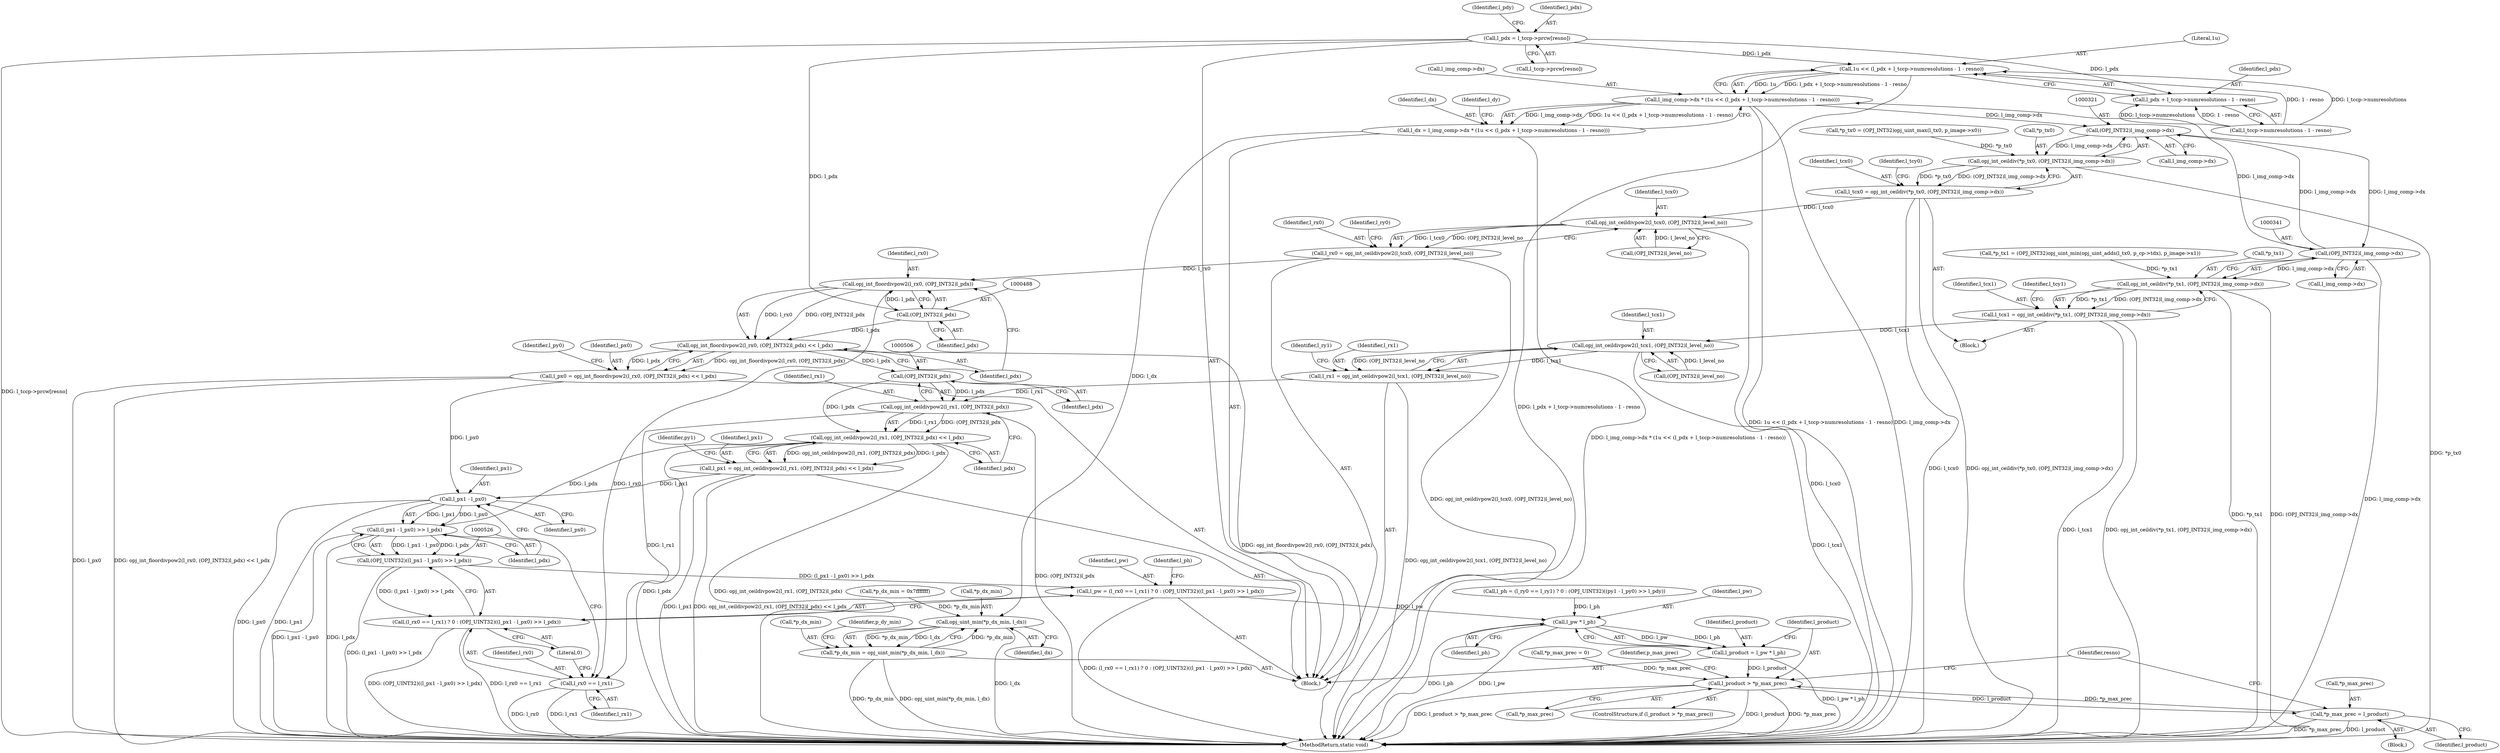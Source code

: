 digraph "0_openjpeg_c58df149900df862806d0e892859b41115875845@array" {
"1000383" [label="(Call,l_pdx = l_tccp->prcw[resno])"];
"1000403" [label="(Call,1u << (l_pdx + l_tccp->numresolutions - 1 - resno))"];
"1000399" [label="(Call,l_img_comp->dx * (1u << (l_pdx + l_tccp->numresolutions - 1 - resno)))"];
"1000320" [label="(Call,(OPJ_INT32)l_img_comp->dx)"];
"1000317" [label="(Call,opj_int_ceildiv(*p_tx0, (OPJ_INT32)l_img_comp->dx))"];
"1000315" [label="(Call,l_tcx0 = opj_int_ceildiv(*p_tx0, (OPJ_INT32)l_img_comp->dx))"];
"1000456" [label="(Call,opj_int_ceildivpow2(l_tcx0, (OPJ_INT32)l_level_no))"];
"1000454" [label="(Call,l_rx0 = opj_int_ceildivpow2(l_tcx0, (OPJ_INT32)l_level_no))"];
"1000485" [label="(Call,opj_int_floordivpow2(l_rx0, (OPJ_INT32)l_pdx))"];
"1000484" [label="(Call,opj_int_floordivpow2(l_rx0, (OPJ_INT32)l_pdx) << l_pdx)"];
"1000482" [label="(Call,l_px0 = opj_int_floordivpow2(l_rx0, (OPJ_INT32)l_pdx) << l_pdx)"];
"1000528" [label="(Call,l_px1 - l_px0)"];
"1000527" [label="(Call,(l_px1 - l_px0) >> l_pdx)"];
"1000525" [label="(Call,(OPJ_UINT32)((l_px1 - l_px0) >> l_pdx))"];
"1000518" [label="(Call,l_pw = (l_rx0 == l_rx1) ? 0 : (OPJ_UINT32)((l_px1 - l_px0) >> l_pdx))"];
"1000548" [label="(Call,l_pw * l_ph)"];
"1000546" [label="(Call,l_product = l_pw * l_ph)"];
"1000552" [label="(Call,l_product > *p_max_prec)"];
"1000557" [label="(Call,*p_max_prec = l_product)"];
"1000520" [label="(Call,(l_rx0 == l_rx1) ? 0 : (OPJ_UINT32)((l_px1 - l_px0) >> l_pdx))"];
"1000505" [label="(Call,(OPJ_INT32)l_pdx)"];
"1000503" [label="(Call,opj_int_ceildivpow2(l_rx1, (OPJ_INT32)l_pdx))"];
"1000502" [label="(Call,opj_int_ceildivpow2(l_rx1, (OPJ_INT32)l_pdx) << l_pdx)"];
"1000500" [label="(Call,l_px1 = opj_int_ceildivpow2(l_rx1, (OPJ_INT32)l_pdx) << l_pdx)"];
"1000521" [label="(Call,l_rx0 == l_rx1)"];
"1000340" [label="(Call,(OPJ_INT32)l_img_comp->dx)"];
"1000337" [label="(Call,opj_int_ceildiv(*p_tx1, (OPJ_INT32)l_img_comp->dx))"];
"1000335" [label="(Call,l_tcx1 = opj_int_ceildiv(*p_tx1, (OPJ_INT32)l_img_comp->dx))"];
"1000470" [label="(Call,opj_int_ceildivpow2(l_tcx1, (OPJ_INT32)l_level_no))"];
"1000468" [label="(Call,l_rx1 = opj_int_ceildivpow2(l_tcx1, (OPJ_INT32)l_level_no))"];
"1000397" [label="(Call,l_dx = l_img_comp->dx * (1u << (l_pdx + l_tccp->numresolutions - 1 - resno)))"];
"1000434" [label="(Call,opj_uint_min(*p_dx_min, l_dx))"];
"1000431" [label="(Call,*p_dx_min = opj_uint_min(*p_dx_min, l_dx))"];
"1000405" [label="(Call,l_pdx + l_tccp->numresolutions - 1 - resno)"];
"1000487" [label="(Call,(OPJ_INT32)l_pdx)"];
"1000519" [label="(Identifier,l_pw)"];
"1000326" [label="(Identifier,l_tcy0)"];
"1000482" [label="(Call,l_px0 = opj_int_floordivpow2(l_rx0, (OPJ_INT32)l_pdx) << l_pdx)"];
"1000391" [label="(Identifier,l_pdy)"];
"1000340" [label="(Call,(OPJ_INT32)l_img_comp->dx)"];
"1000469" [label="(Identifier,l_rx1)"];
"1000547" [label="(Identifier,l_product)"];
"1000533" [label="(Identifier,l_ph)"];
"1000551" [label="(ControlStructure,if (l_product > *p_max_prec))"];
"1000500" [label="(Call,l_px1 = opj_int_ceildivpow2(l_rx1, (OPJ_INT32)l_pdx) << l_pdx)"];
"1000528" [label="(Call,l_px1 - l_px0)"];
"1000487" [label="(Call,(OPJ_INT32)l_pdx)"];
"1000383" [label="(Call,l_pdx = l_tccp->prcw[resno])"];
"1000485" [label="(Call,opj_int_floordivpow2(l_rx0, (OPJ_INT32)l_pdx))"];
"1000492" [label="(Identifier,l_py0)"];
"1000505" [label="(Call,(OPJ_INT32)l_pdx)"];
"1000470" [label="(Call,opj_int_ceildivpow2(l_tcx1, (OPJ_INT32)l_level_no))"];
"1000532" [label="(Call,l_ph = (l_ry0 == l_ry1) ? 0 : (OPJ_UINT32)((py1 - l_py0) >> l_pdy))"];
"1000336" [label="(Identifier,l_tcx1)"];
"1000415" [label="(Identifier,l_dy)"];
"1000403" [label="(Call,1u << (l_pdx + l_tccp->numresolutions - 1 - resno))"];
"1000437" [label="(Identifier,l_dx)"];
"1000277" [label="(Call,*p_dx_min = 0x7fffffff)"];
"1000530" [label="(Identifier,l_px0)"];
"1000502" [label="(Call,opj_int_ceildivpow2(l_rx1, (OPJ_INT32)l_pdx) << l_pdx)"];
"1000504" [label="(Identifier,l_rx1)"];
"1000455" [label="(Identifier,l_rx0)"];
"1000454" [label="(Call,l_rx0 = opj_int_ceildivpow2(l_tcx0, (OPJ_INT32)l_level_no))"];
"1000405" [label="(Call,l_pdx + l_tccp->numresolutions - 1 - resno)"];
"1000435" [label="(Call,*p_dx_min)"];
"1000565" [label="(MethodReturn,static void)"];
"1000432" [label="(Call,*p_dx_min)"];
"1000531" [label="(Identifier,l_pdx)"];
"1000346" [label="(Identifier,l_tcy1)"];
"1000322" [label="(Call,l_img_comp->dx)"];
"1000483" [label="(Identifier,l_px0)"];
"1000434" [label="(Call,opj_uint_min(*p_dx_min, l_dx))"];
"1000550" [label="(Identifier,l_ph)"];
"1000546" [label="(Call,l_product = l_pw * l_ph)"];
"1000521" [label="(Call,l_rx0 == l_rx1)"];
"1000559" [label="(Identifier,p_max_prec)"];
"1000385" [label="(Call,l_tccp->prcw[resno])"];
"1000529" [label="(Identifier,l_px1)"];
"1000507" [label="(Identifier,l_pdx)"];
"1000486" [label="(Identifier,l_rx0)"];
"1000315" [label="(Call,l_tcx0 = opj_int_ceildiv(*p_tx0, (OPJ_INT32)l_img_comp->dx))"];
"1000380" [label="(Block,)"];
"1000520" [label="(Call,(l_rx0 == l_rx1) ? 0 : (OPJ_UINT32)((l_px1 - l_px0) >> l_pdx))"];
"1000379" [label="(Identifier,resno)"];
"1000407" [label="(Call,l_tccp->numresolutions - 1 - resno)"];
"1000431" [label="(Call,*p_dx_min = opj_uint_min(*p_dx_min, l_dx))"];
"1000342" [label="(Call,l_img_comp->dx)"];
"1000320" [label="(Call,(OPJ_INT32)l_img_comp->dx)"];
"1000548" [label="(Call,l_pw * l_ph)"];
"1000457" [label="(Identifier,l_tcx0)"];
"1000406" [label="(Identifier,l_pdx)"];
"1000510" [label="(Identifier,py1)"];
"1000489" [label="(Identifier,l_pdx)"];
"1000400" [label="(Call,l_img_comp->dx)"];
"1000335" [label="(Call,l_tcx1 = opj_int_ceildiv(*p_tx1, (OPJ_INT32)l_img_comp->dx))"];
"1000210" [label="(Call,*p_tx0 = (OPJ_INT32)opj_uint_max(l_tx0, p_image->x0))"];
"1000317" [label="(Call,opj_int_ceildiv(*p_tx0, (OPJ_INT32)l_img_comp->dx))"];
"1000501" [label="(Identifier,l_px1)"];
"1000296" [label="(Block,)"];
"1000397" [label="(Call,l_dx = l_img_comp->dx * (1u << (l_pdx + l_tccp->numresolutions - 1 - resno)))"];
"1000316" [label="(Identifier,l_tcx0)"];
"1000462" [label="(Identifier,l_ry0)"];
"1000549" [label="(Identifier,l_pw)"];
"1000338" [label="(Call,*p_tx1)"];
"1000468" [label="(Call,l_rx1 = opj_int_ceildivpow2(l_tcx1, (OPJ_INT32)l_level_no))"];
"1000399" [label="(Call,l_img_comp->dx * (1u << (l_pdx + l_tccp->numresolutions - 1 - resno)))"];
"1000503" [label="(Call,opj_int_ceildivpow2(l_rx1, (OPJ_INT32)l_pdx))"];
"1000556" [label="(Block,)"];
"1000456" [label="(Call,opj_int_ceildivpow2(l_tcx0, (OPJ_INT32)l_level_no))"];
"1000471" [label="(Identifier,l_tcx1)"];
"1000558" [label="(Call,*p_max_prec)"];
"1000476" [label="(Identifier,l_ry1)"];
"1000220" [label="(Call,*p_tx1 = (OPJ_INT32)opj_uint_min(opj_uint_adds(l_tx0, p_cp->tdx), p_image->x1))"];
"1000557" [label="(Call,*p_max_prec = l_product)"];
"1000525" [label="(Call,(OPJ_UINT32)((l_px1 - l_px0) >> l_pdx))"];
"1000554" [label="(Call,*p_max_prec)"];
"1000560" [label="(Identifier,l_product)"];
"1000440" [label="(Identifier,p_dy_min)"];
"1000527" [label="(Call,(l_px1 - l_px0) >> l_pdx)"];
"1000553" [label="(Identifier,l_product)"];
"1000522" [label="(Identifier,l_rx0)"];
"1000552" [label="(Call,l_product > *p_max_prec)"];
"1000398" [label="(Identifier,l_dx)"];
"1000318" [label="(Call,*p_tx0)"];
"1000269" [label="(Call,*p_max_prec = 0)"];
"1000524" [label="(Literal,0)"];
"1000472" [label="(Call,(OPJ_INT32)l_level_no)"];
"1000458" [label="(Call,(OPJ_INT32)l_level_no)"];
"1000337" [label="(Call,opj_int_ceildiv(*p_tx1, (OPJ_INT32)l_img_comp->dx))"];
"1000404" [label="(Literal,1u)"];
"1000384" [label="(Identifier,l_pdx)"];
"1000518" [label="(Call,l_pw = (l_rx0 == l_rx1) ? 0 : (OPJ_UINT32)((l_px1 - l_px0) >> l_pdx))"];
"1000508" [label="(Identifier,l_pdx)"];
"1000523" [label="(Identifier,l_rx1)"];
"1000484" [label="(Call,opj_int_floordivpow2(l_rx0, (OPJ_INT32)l_pdx) << l_pdx)"];
"1000490" [label="(Identifier,l_pdx)"];
"1000383" -> "1000380"  [label="AST: "];
"1000383" -> "1000385"  [label="CFG: "];
"1000384" -> "1000383"  [label="AST: "];
"1000385" -> "1000383"  [label="AST: "];
"1000391" -> "1000383"  [label="CFG: "];
"1000383" -> "1000565"  [label="DDG: l_tccp->prcw[resno]"];
"1000383" -> "1000403"  [label="DDG: l_pdx"];
"1000383" -> "1000405"  [label="DDG: l_pdx"];
"1000383" -> "1000487"  [label="DDG: l_pdx"];
"1000403" -> "1000399"  [label="AST: "];
"1000403" -> "1000405"  [label="CFG: "];
"1000404" -> "1000403"  [label="AST: "];
"1000405" -> "1000403"  [label="AST: "];
"1000399" -> "1000403"  [label="CFG: "];
"1000403" -> "1000565"  [label="DDG: l_pdx + l_tccp->numresolutions - 1 - resno"];
"1000403" -> "1000399"  [label="DDG: 1u"];
"1000403" -> "1000399"  [label="DDG: l_pdx + l_tccp->numresolutions - 1 - resno"];
"1000407" -> "1000403"  [label="DDG: l_tccp->numresolutions"];
"1000407" -> "1000403"  [label="DDG: 1 - resno"];
"1000399" -> "1000397"  [label="AST: "];
"1000400" -> "1000399"  [label="AST: "];
"1000397" -> "1000399"  [label="CFG: "];
"1000399" -> "1000565"  [label="DDG: 1u << (l_pdx + l_tccp->numresolutions - 1 - resno)"];
"1000399" -> "1000565"  [label="DDG: l_img_comp->dx"];
"1000399" -> "1000320"  [label="DDG: l_img_comp->dx"];
"1000399" -> "1000397"  [label="DDG: l_img_comp->dx"];
"1000399" -> "1000397"  [label="DDG: 1u << (l_pdx + l_tccp->numresolutions - 1 - resno)"];
"1000340" -> "1000399"  [label="DDG: l_img_comp->dx"];
"1000320" -> "1000317"  [label="AST: "];
"1000320" -> "1000322"  [label="CFG: "];
"1000321" -> "1000320"  [label="AST: "];
"1000322" -> "1000320"  [label="AST: "];
"1000317" -> "1000320"  [label="CFG: "];
"1000320" -> "1000317"  [label="DDG: l_img_comp->dx"];
"1000340" -> "1000320"  [label="DDG: l_img_comp->dx"];
"1000320" -> "1000340"  [label="DDG: l_img_comp->dx"];
"1000317" -> "1000315"  [label="AST: "];
"1000318" -> "1000317"  [label="AST: "];
"1000315" -> "1000317"  [label="CFG: "];
"1000317" -> "1000565"  [label="DDG: *p_tx0"];
"1000317" -> "1000315"  [label="DDG: *p_tx0"];
"1000317" -> "1000315"  [label="DDG: (OPJ_INT32)l_img_comp->dx"];
"1000210" -> "1000317"  [label="DDG: *p_tx0"];
"1000315" -> "1000296"  [label="AST: "];
"1000316" -> "1000315"  [label="AST: "];
"1000326" -> "1000315"  [label="CFG: "];
"1000315" -> "1000565"  [label="DDG: l_tcx0"];
"1000315" -> "1000565"  [label="DDG: opj_int_ceildiv(*p_tx0, (OPJ_INT32)l_img_comp->dx)"];
"1000315" -> "1000456"  [label="DDG: l_tcx0"];
"1000456" -> "1000454"  [label="AST: "];
"1000456" -> "1000458"  [label="CFG: "];
"1000457" -> "1000456"  [label="AST: "];
"1000458" -> "1000456"  [label="AST: "];
"1000454" -> "1000456"  [label="CFG: "];
"1000456" -> "1000565"  [label="DDG: l_tcx0"];
"1000456" -> "1000454"  [label="DDG: l_tcx0"];
"1000456" -> "1000454"  [label="DDG: (OPJ_INT32)l_level_no"];
"1000458" -> "1000456"  [label="DDG: l_level_no"];
"1000454" -> "1000380"  [label="AST: "];
"1000455" -> "1000454"  [label="AST: "];
"1000462" -> "1000454"  [label="CFG: "];
"1000454" -> "1000565"  [label="DDG: opj_int_ceildivpow2(l_tcx0, (OPJ_INT32)l_level_no)"];
"1000454" -> "1000485"  [label="DDG: l_rx0"];
"1000485" -> "1000484"  [label="AST: "];
"1000485" -> "1000487"  [label="CFG: "];
"1000486" -> "1000485"  [label="AST: "];
"1000487" -> "1000485"  [label="AST: "];
"1000490" -> "1000485"  [label="CFG: "];
"1000485" -> "1000484"  [label="DDG: l_rx0"];
"1000485" -> "1000484"  [label="DDG: (OPJ_INT32)l_pdx"];
"1000487" -> "1000485"  [label="DDG: l_pdx"];
"1000485" -> "1000521"  [label="DDG: l_rx0"];
"1000484" -> "1000482"  [label="AST: "];
"1000484" -> "1000490"  [label="CFG: "];
"1000490" -> "1000484"  [label="AST: "];
"1000482" -> "1000484"  [label="CFG: "];
"1000484" -> "1000565"  [label="DDG: opj_int_floordivpow2(l_rx0, (OPJ_INT32)l_pdx)"];
"1000484" -> "1000482"  [label="DDG: opj_int_floordivpow2(l_rx0, (OPJ_INT32)l_pdx)"];
"1000484" -> "1000482"  [label="DDG: l_pdx"];
"1000487" -> "1000484"  [label="DDG: l_pdx"];
"1000484" -> "1000505"  [label="DDG: l_pdx"];
"1000482" -> "1000380"  [label="AST: "];
"1000483" -> "1000482"  [label="AST: "];
"1000492" -> "1000482"  [label="CFG: "];
"1000482" -> "1000565"  [label="DDG: l_px0"];
"1000482" -> "1000565"  [label="DDG: opj_int_floordivpow2(l_rx0, (OPJ_INT32)l_pdx) << l_pdx"];
"1000482" -> "1000528"  [label="DDG: l_px0"];
"1000528" -> "1000527"  [label="AST: "];
"1000528" -> "1000530"  [label="CFG: "];
"1000529" -> "1000528"  [label="AST: "];
"1000530" -> "1000528"  [label="AST: "];
"1000531" -> "1000528"  [label="CFG: "];
"1000528" -> "1000565"  [label="DDG: l_px0"];
"1000528" -> "1000565"  [label="DDG: l_px1"];
"1000528" -> "1000527"  [label="DDG: l_px1"];
"1000528" -> "1000527"  [label="DDG: l_px0"];
"1000500" -> "1000528"  [label="DDG: l_px1"];
"1000527" -> "1000525"  [label="AST: "];
"1000527" -> "1000531"  [label="CFG: "];
"1000531" -> "1000527"  [label="AST: "];
"1000525" -> "1000527"  [label="CFG: "];
"1000527" -> "1000565"  [label="DDG: l_px1 - l_px0"];
"1000527" -> "1000565"  [label="DDG: l_pdx"];
"1000527" -> "1000525"  [label="DDG: l_px1 - l_px0"];
"1000527" -> "1000525"  [label="DDG: l_pdx"];
"1000502" -> "1000527"  [label="DDG: l_pdx"];
"1000525" -> "1000520"  [label="AST: "];
"1000526" -> "1000525"  [label="AST: "];
"1000520" -> "1000525"  [label="CFG: "];
"1000525" -> "1000565"  [label="DDG: (l_px1 - l_px0) >> l_pdx"];
"1000525" -> "1000518"  [label="DDG: (l_px1 - l_px0) >> l_pdx"];
"1000525" -> "1000520"  [label="DDG: (l_px1 - l_px0) >> l_pdx"];
"1000518" -> "1000380"  [label="AST: "];
"1000518" -> "1000520"  [label="CFG: "];
"1000519" -> "1000518"  [label="AST: "];
"1000520" -> "1000518"  [label="AST: "];
"1000533" -> "1000518"  [label="CFG: "];
"1000518" -> "1000565"  [label="DDG: (l_rx0 == l_rx1) ? 0 : (OPJ_UINT32)((l_px1 - l_px0) >> l_pdx)"];
"1000518" -> "1000548"  [label="DDG: l_pw"];
"1000548" -> "1000546"  [label="AST: "];
"1000548" -> "1000550"  [label="CFG: "];
"1000549" -> "1000548"  [label="AST: "];
"1000550" -> "1000548"  [label="AST: "];
"1000546" -> "1000548"  [label="CFG: "];
"1000548" -> "1000565"  [label="DDG: l_ph"];
"1000548" -> "1000565"  [label="DDG: l_pw"];
"1000548" -> "1000546"  [label="DDG: l_pw"];
"1000548" -> "1000546"  [label="DDG: l_ph"];
"1000532" -> "1000548"  [label="DDG: l_ph"];
"1000546" -> "1000380"  [label="AST: "];
"1000547" -> "1000546"  [label="AST: "];
"1000553" -> "1000546"  [label="CFG: "];
"1000546" -> "1000565"  [label="DDG: l_pw * l_ph"];
"1000546" -> "1000552"  [label="DDG: l_product"];
"1000552" -> "1000551"  [label="AST: "];
"1000552" -> "1000554"  [label="CFG: "];
"1000553" -> "1000552"  [label="AST: "];
"1000554" -> "1000552"  [label="AST: "];
"1000559" -> "1000552"  [label="CFG: "];
"1000379" -> "1000552"  [label="CFG: "];
"1000552" -> "1000565"  [label="DDG: l_product"];
"1000552" -> "1000565"  [label="DDG: *p_max_prec"];
"1000552" -> "1000565"  [label="DDG: l_product > *p_max_prec"];
"1000557" -> "1000552"  [label="DDG: *p_max_prec"];
"1000269" -> "1000552"  [label="DDG: *p_max_prec"];
"1000552" -> "1000557"  [label="DDG: l_product"];
"1000557" -> "1000556"  [label="AST: "];
"1000557" -> "1000560"  [label="CFG: "];
"1000558" -> "1000557"  [label="AST: "];
"1000560" -> "1000557"  [label="AST: "];
"1000379" -> "1000557"  [label="CFG: "];
"1000557" -> "1000565"  [label="DDG: l_product"];
"1000557" -> "1000565"  [label="DDG: *p_max_prec"];
"1000520" -> "1000524"  [label="CFG: "];
"1000521" -> "1000520"  [label="AST: "];
"1000524" -> "1000520"  [label="AST: "];
"1000520" -> "1000565"  [label="DDG: (OPJ_UINT32)((l_px1 - l_px0) >> l_pdx)"];
"1000520" -> "1000565"  [label="DDG: l_rx0 == l_rx1"];
"1000505" -> "1000503"  [label="AST: "];
"1000505" -> "1000507"  [label="CFG: "];
"1000506" -> "1000505"  [label="AST: "];
"1000507" -> "1000505"  [label="AST: "];
"1000503" -> "1000505"  [label="CFG: "];
"1000505" -> "1000503"  [label="DDG: l_pdx"];
"1000505" -> "1000502"  [label="DDG: l_pdx"];
"1000503" -> "1000502"  [label="AST: "];
"1000504" -> "1000503"  [label="AST: "];
"1000508" -> "1000503"  [label="CFG: "];
"1000503" -> "1000565"  [label="DDG: (OPJ_INT32)l_pdx"];
"1000503" -> "1000502"  [label="DDG: l_rx1"];
"1000503" -> "1000502"  [label="DDG: (OPJ_INT32)l_pdx"];
"1000468" -> "1000503"  [label="DDG: l_rx1"];
"1000503" -> "1000521"  [label="DDG: l_rx1"];
"1000502" -> "1000500"  [label="AST: "];
"1000502" -> "1000508"  [label="CFG: "];
"1000508" -> "1000502"  [label="AST: "];
"1000500" -> "1000502"  [label="CFG: "];
"1000502" -> "1000565"  [label="DDG: opj_int_ceildivpow2(l_rx1, (OPJ_INT32)l_pdx)"];
"1000502" -> "1000565"  [label="DDG: l_pdx"];
"1000502" -> "1000500"  [label="DDG: opj_int_ceildivpow2(l_rx1, (OPJ_INT32)l_pdx)"];
"1000502" -> "1000500"  [label="DDG: l_pdx"];
"1000500" -> "1000380"  [label="AST: "];
"1000501" -> "1000500"  [label="AST: "];
"1000510" -> "1000500"  [label="CFG: "];
"1000500" -> "1000565"  [label="DDG: opj_int_ceildivpow2(l_rx1, (OPJ_INT32)l_pdx) << l_pdx"];
"1000500" -> "1000565"  [label="DDG: l_px1"];
"1000521" -> "1000523"  [label="CFG: "];
"1000522" -> "1000521"  [label="AST: "];
"1000523" -> "1000521"  [label="AST: "];
"1000524" -> "1000521"  [label="CFG: "];
"1000526" -> "1000521"  [label="CFG: "];
"1000521" -> "1000565"  [label="DDG: l_rx0"];
"1000521" -> "1000565"  [label="DDG: l_rx1"];
"1000340" -> "1000337"  [label="AST: "];
"1000340" -> "1000342"  [label="CFG: "];
"1000341" -> "1000340"  [label="AST: "];
"1000342" -> "1000340"  [label="AST: "];
"1000337" -> "1000340"  [label="CFG: "];
"1000340" -> "1000565"  [label="DDG: l_img_comp->dx"];
"1000340" -> "1000337"  [label="DDG: l_img_comp->dx"];
"1000337" -> "1000335"  [label="AST: "];
"1000338" -> "1000337"  [label="AST: "];
"1000335" -> "1000337"  [label="CFG: "];
"1000337" -> "1000565"  [label="DDG: *p_tx1"];
"1000337" -> "1000565"  [label="DDG: (OPJ_INT32)l_img_comp->dx"];
"1000337" -> "1000335"  [label="DDG: *p_tx1"];
"1000337" -> "1000335"  [label="DDG: (OPJ_INT32)l_img_comp->dx"];
"1000220" -> "1000337"  [label="DDG: *p_tx1"];
"1000335" -> "1000296"  [label="AST: "];
"1000336" -> "1000335"  [label="AST: "];
"1000346" -> "1000335"  [label="CFG: "];
"1000335" -> "1000565"  [label="DDG: l_tcx1"];
"1000335" -> "1000565"  [label="DDG: opj_int_ceildiv(*p_tx1, (OPJ_INT32)l_img_comp->dx)"];
"1000335" -> "1000470"  [label="DDG: l_tcx1"];
"1000470" -> "1000468"  [label="AST: "];
"1000470" -> "1000472"  [label="CFG: "];
"1000471" -> "1000470"  [label="AST: "];
"1000472" -> "1000470"  [label="AST: "];
"1000468" -> "1000470"  [label="CFG: "];
"1000470" -> "1000565"  [label="DDG: l_tcx1"];
"1000470" -> "1000468"  [label="DDG: l_tcx1"];
"1000470" -> "1000468"  [label="DDG: (OPJ_INT32)l_level_no"];
"1000472" -> "1000470"  [label="DDG: l_level_no"];
"1000468" -> "1000380"  [label="AST: "];
"1000469" -> "1000468"  [label="AST: "];
"1000476" -> "1000468"  [label="CFG: "];
"1000468" -> "1000565"  [label="DDG: opj_int_ceildivpow2(l_tcx1, (OPJ_INT32)l_level_no)"];
"1000397" -> "1000380"  [label="AST: "];
"1000398" -> "1000397"  [label="AST: "];
"1000415" -> "1000397"  [label="CFG: "];
"1000397" -> "1000565"  [label="DDG: l_img_comp->dx * (1u << (l_pdx + l_tccp->numresolutions - 1 - resno))"];
"1000397" -> "1000434"  [label="DDG: l_dx"];
"1000434" -> "1000431"  [label="AST: "];
"1000434" -> "1000437"  [label="CFG: "];
"1000435" -> "1000434"  [label="AST: "];
"1000437" -> "1000434"  [label="AST: "];
"1000431" -> "1000434"  [label="CFG: "];
"1000434" -> "1000565"  [label="DDG: l_dx"];
"1000434" -> "1000431"  [label="DDG: *p_dx_min"];
"1000434" -> "1000431"  [label="DDG: l_dx"];
"1000431" -> "1000434"  [label="DDG: *p_dx_min"];
"1000277" -> "1000434"  [label="DDG: *p_dx_min"];
"1000431" -> "1000380"  [label="AST: "];
"1000432" -> "1000431"  [label="AST: "];
"1000440" -> "1000431"  [label="CFG: "];
"1000431" -> "1000565"  [label="DDG: opj_uint_min(*p_dx_min, l_dx)"];
"1000431" -> "1000565"  [label="DDG: *p_dx_min"];
"1000405" -> "1000407"  [label="CFG: "];
"1000406" -> "1000405"  [label="AST: "];
"1000407" -> "1000405"  [label="AST: "];
"1000407" -> "1000405"  [label="DDG: l_tccp->numresolutions"];
"1000407" -> "1000405"  [label="DDG: 1 - resno"];
"1000487" -> "1000489"  [label="CFG: "];
"1000488" -> "1000487"  [label="AST: "];
"1000489" -> "1000487"  [label="AST: "];
}
